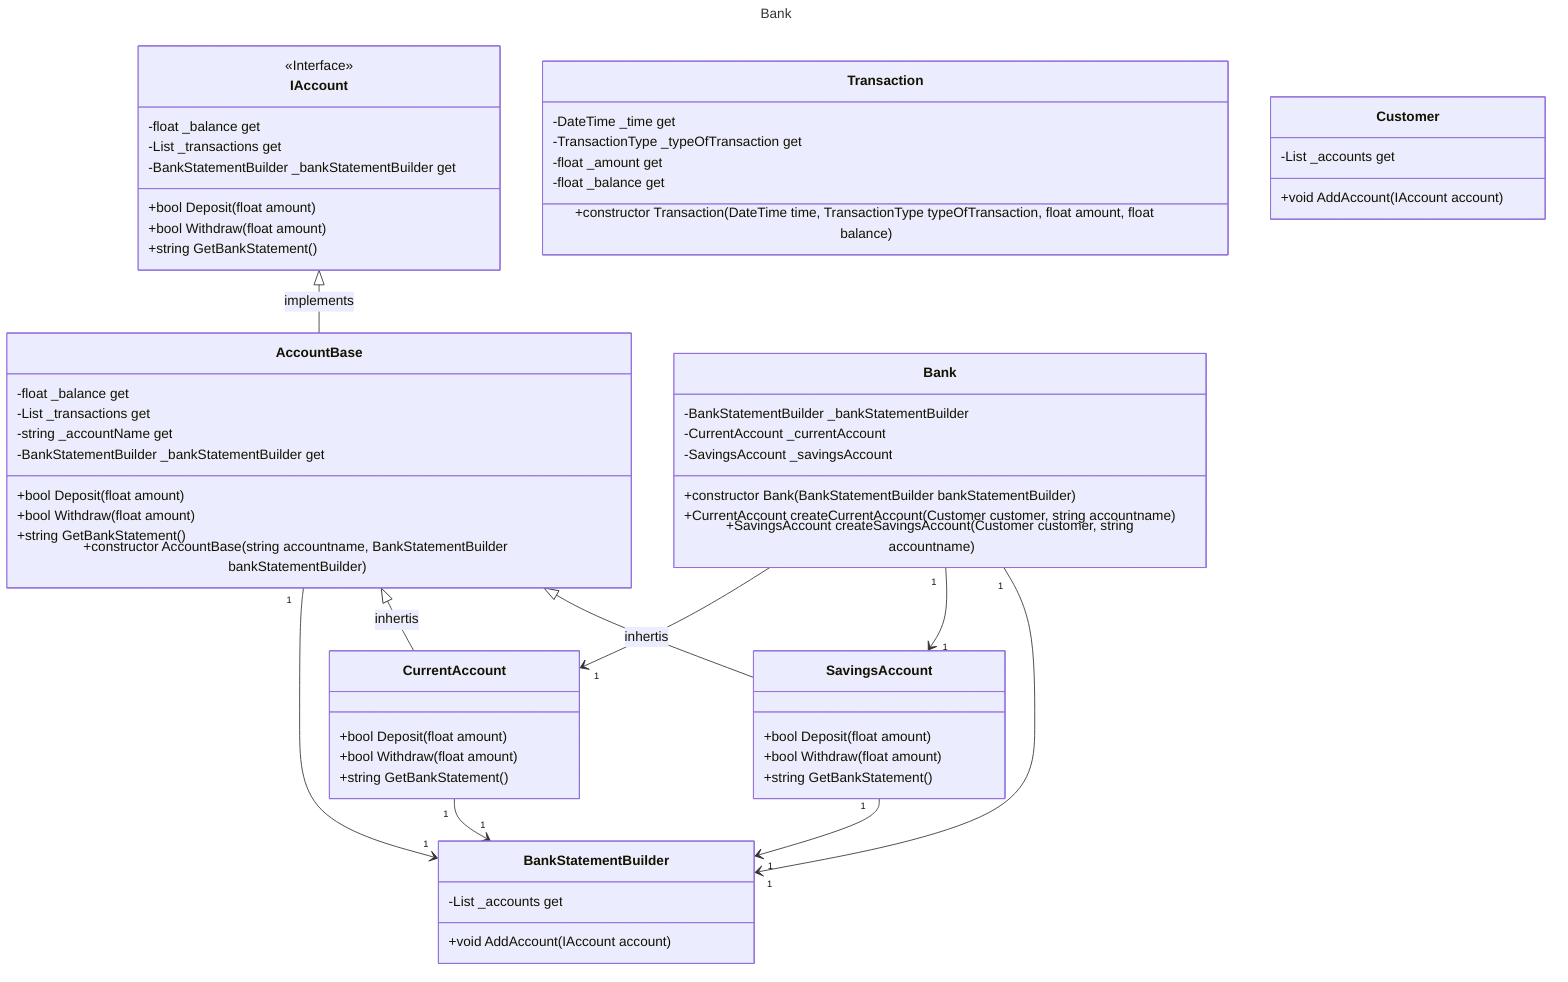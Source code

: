 ---
title: Bank
---
classDiagram

class IAccount{
    <<Interface>>
    -float _balance get
    -List<Transaction> _transactions get
    -BankStatementBuilder _bankStatementBuilder get

    +bool Deposit(float amount)
    +bool Withdraw(float amount)
    +string GetBankStatement()
}

class AccountBase {
    -float _balance get
    -List<Transaction> _transactions get
    -string _accountName get
    -BankStatementBuilder _bankStatementBuilder get

    +bool Deposit(float amount)
    +bool Withdraw(float amount)
    +string GetBankStatement()
    +constructor AccountBase(string accountname, BankStatementBuilder bankStatementBuilder)
}

class CurrentAccount {
    +bool Deposit(float amount)
    +bool Withdraw(float amount)
    +string GetBankStatement()
}

class SavingsAccount {
    +bool Deposit(float amount)
    +bool Withdraw(float amount)
    +string GetBankStatement()
}

class Transaction {
    -DateTime _time get
    -TransactionType _typeOfTransaction get
    -float _amount get
    -float _balance get

    +constructor Transaction(DateTime time, TransactionType typeOfTransaction, float amount, float balance)
}

class Bank {
    -BankStatementBuilder _bankStatementBuilder
    -CurrentAccount _currentAccount
    -SavingsAccount _savingsAccount

    +constructor Bank(BankStatementBuilder bankStatementBuilder)
    +CurrentAccount createCurrentAccount(Customer customer, string accountname)
    +SavingsAccount createSavingsAccount(Customer customer, string accountname)
}

class Customer {
    -List<IAccount> _accounts get

    +void AddAccount(IAccount account)
}

class BankStatementBuilder {
    -List<IAccount> _accounts get

    +void AddAccount(IAccount account)
}

CurrentAccount "1" --> "1" BankStatementBuilder
SavingsAccount "1" --> "1" BankStatementBuilder
AccountBase "1" --> "1" BankStatementBuilder
Bank "1" --> "1" CurrentAccount
Bank "1" --> "1" SavingsAccount
Bank "1" --> "1" BankStatementBuilder
AccountBase <|-- CurrentAccount : inhertis
AccountBase <|-- SavingsAccount : inhertis
IAccount <|-- AccountBase : implements